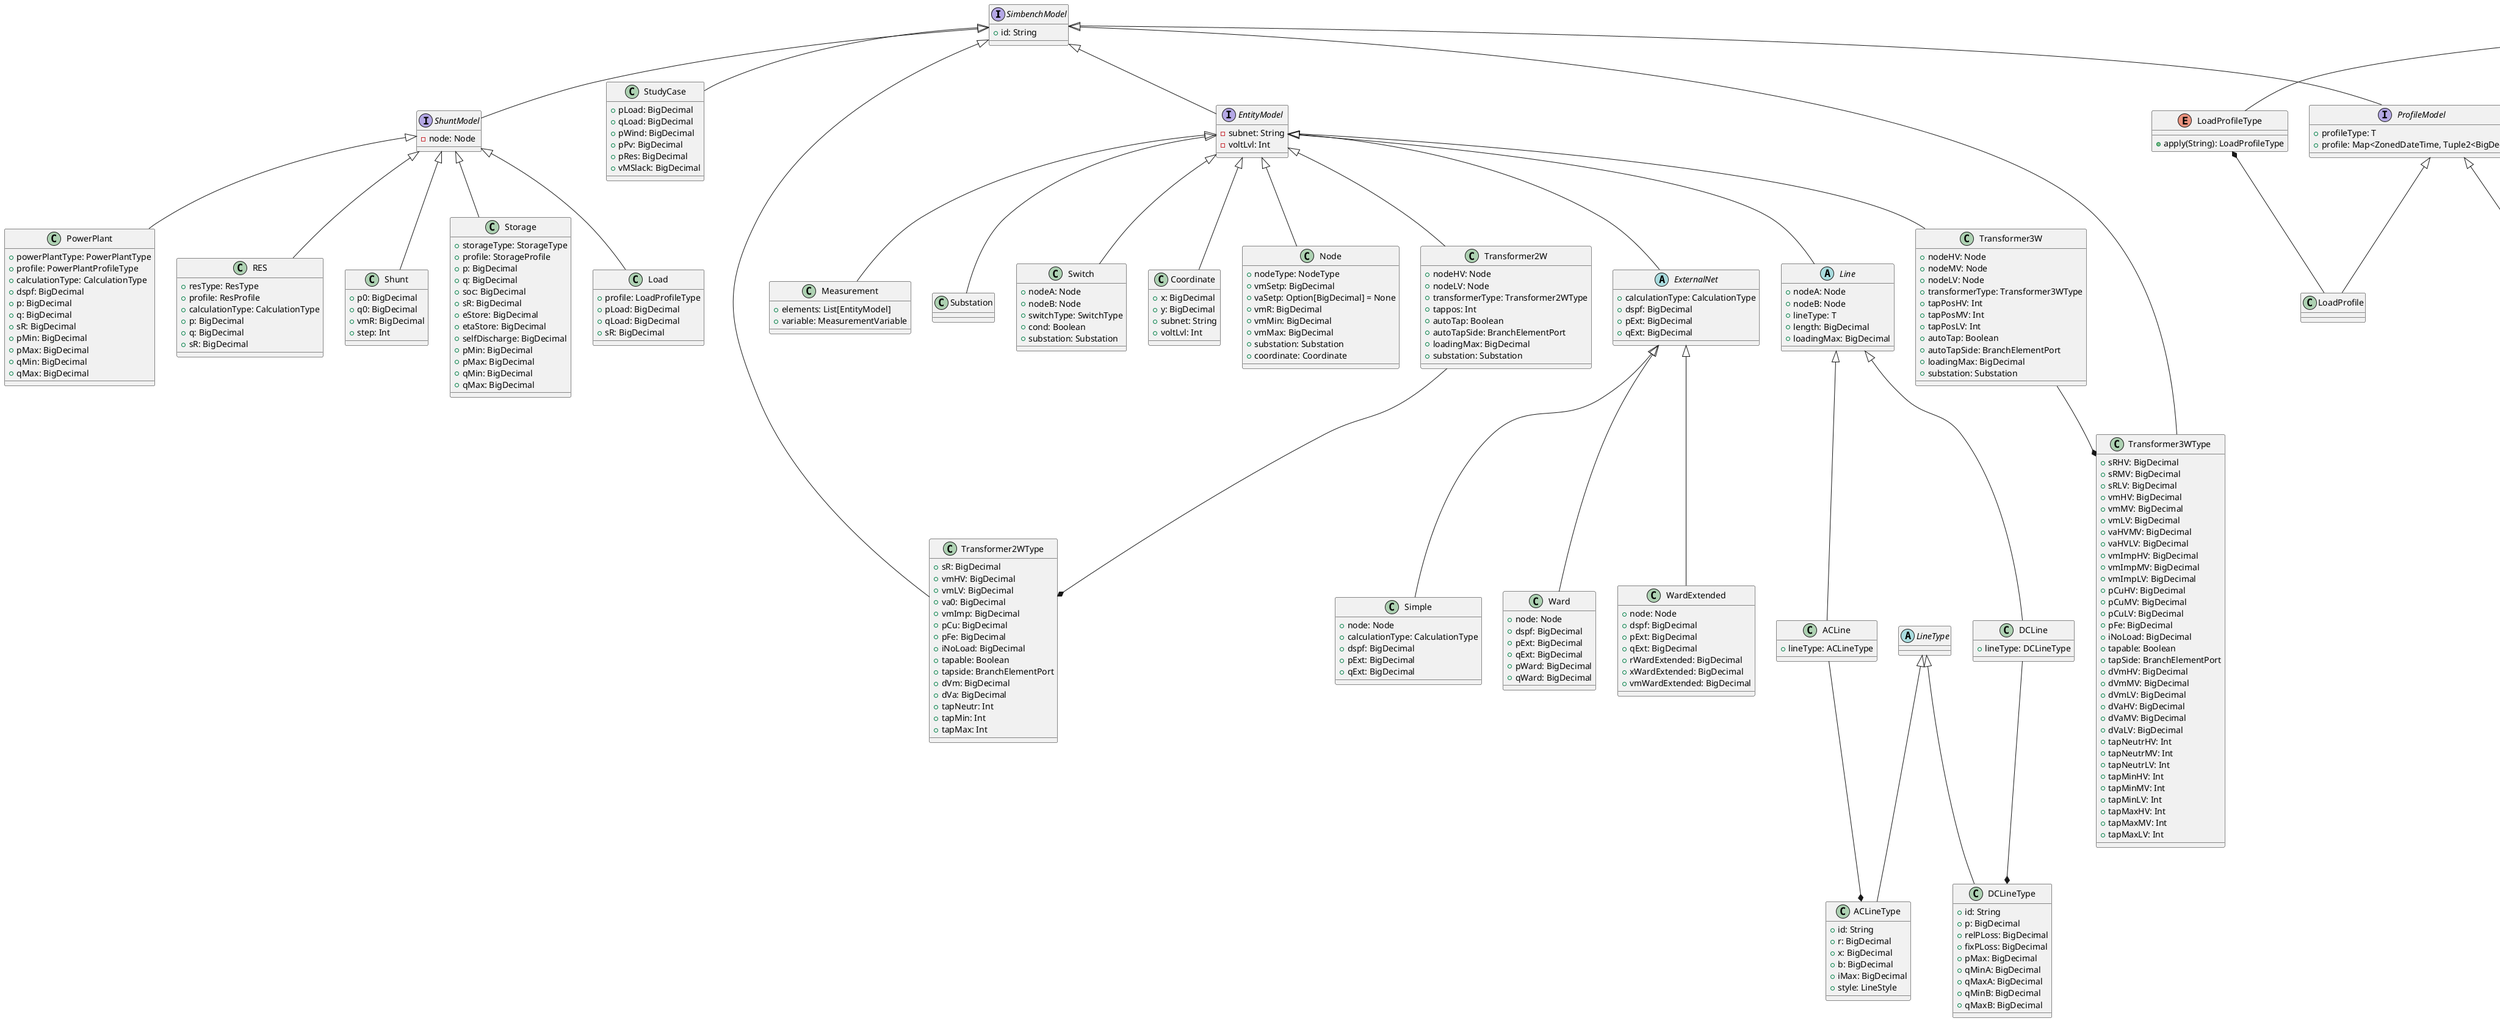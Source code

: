 @startuml

Interface SimbenchModel {
    + id: String
}

Interface EntityModel {
    - subnet: String
    - voltLvl: Int
}
SimbenchModel <|-- EntityModel

Class Coordinate {
    + x: BigDecimal
    + y: BigDecimal
    + subnet: String
    + voltLvl: Int
}
EntityModel <|-- Coordinate

Class Node {
    + nodeType: NodeType
    + vmSetp: BigDecimal
    + vaSetp: Option[BigDecimal] = None
    + vmR: BigDecimal
    + vmMin: BigDecimal
    + vmMax: BigDecimal
    + substation: Substation
    + coordinate: Coordinate
}
EntityModel <|-- Node

Abstract Class ExternalNet{
  + calculationType: CalculationType
  + dspf: BigDecimal
  + pExt: BigDecimal
  + qExt: BigDecimal
}
EntityModel <|-- ExternalNet

Class Simple{
    + node: Node
    + calculationType: CalculationType
    + dspf: BigDecimal
    + pExt: BigDecimal
    + qExt: BigDecimal
}
ExternalNet <|-- Simple

Class Ward {
    + node: Node
    + dspf: BigDecimal
    + pExt: BigDecimal
    + qExt: BigDecimal
    + pWard: BigDecimal
    + qWard: BigDecimal
}
ExternalNet <|-- Ward

Class WardExtended {
    + node: Node
    + dspf: BigDecimal
    + pExt: BigDecimal
    + qExt: BigDecimal
    + rWardExtended: BigDecimal
    + xWardExtended: BigDecimal
    + vmWardExtended: BigDecimal
}
ExternalNet <|-- WardExtended

Abstract Class Line {
  + nodeA: Node
  + nodeB: Node
  + lineType: T
  + length: BigDecimal
  + loadingMax: BigDecimal
}
EntityModel <|-- Line

Class ACLine {
    + lineType: ACLineType
}
Line <|-- ACLine

Class DCLine {
    + lineType: DCLineType
}
Line <|-- DCLine

Class Measurement {
    + elements: List[EntityModel]
    + variable: MeasurementVariable
}
EntityModel <|-- Measurement

Class Substation {
}
EntityModel <|-- Substation

Class Switch {
    + nodeA: Node
    + nodeB: Node
    + switchType: SwitchType
    + cond: Boolean
    + substation: Substation
}
EntityModel <|-- Switch

Class Transformer2W {
    + nodeHV: Node
    + nodeLV: Node
    + transformerType: Transformer2WType
    + tappos: Int
    + autoTap: Boolean
    + autoTapSide: BranchElementPort
    + loadingMax: BigDecimal
    + substation: Substation
}
EntityModel <|-- Transformer2W

Class Transformer3W {
    + nodeHV: Node
    + nodeMV: Node
    + nodeLV: Node
    + transformerType: Transformer3WType
    + tapPosHV: Int
    + tapPosMV: Int
    + tapPosLV: Int
    + autoTap: Boolean
    + autoTapSide: BranchElementPort
    + loadingMax: BigDecimal
    + substation: Substation
}
EntityModel <|-- Transformer3W

Interface ShuntModel {
    - node: Node
}
SimbenchModel <|-- ShuntModel

Class Load {
    + profile: LoadProfileType
    + pLoad: BigDecimal
    + qLoad: BigDecimal
    + sR: BigDecimal
}
ShuntModel <|-- Load

Class PowerPlant {
    + powerPlantType: PowerPlantType
    + profile: PowerPlantProfileType
    + calculationType: CalculationType
    + dspf: BigDecimal
    + p: BigDecimal
    + q: BigDecimal
    + sR: BigDecimal
    + pMin: BigDecimal
    + pMax: BigDecimal
    + qMin: BigDecimal
    + qMax: BigDecimal
}
ShuntModel <|-- PowerPlant

Class RES {
    + resType: ResType
    + profile: ResProfile
    + calculationType: CalculationType
    + p: BigDecimal
    + q: BigDecimal
    + sR: BigDecimal
}
ShuntModel <|-- RES

Class Shunt {
    + p0: BigDecimal
    + q0: BigDecimal
    + vmR: BigDecimal
    + step: Int
}
ShuntModel <|-- Shunt

Class Storage {
    + storageType: StorageType
    + profile: StorageProfile
    + p: BigDecimal
    + q: BigDecimal
    + soc: BigDecimal
    + sR: BigDecimal
    + eStore: BigDecimal
    + etaStore: BigDecimal
    + selfDischarge: BigDecimal
    + pMin: BigDecimal
    + pMax: BigDecimal
    + qMin: BigDecimal
    + qMax: BigDecimal
}
ShuntModel <|-- Storage

Class StudyCase {
    + pLoad: BigDecimal
    + qLoad: BigDecimal
    + pWind: BigDecimal
    + pPv: BigDecimal
    + pRes: BigDecimal
    + vMSlack: BigDecimal
}
SimbenchModel <|-- StudyCase

Abstract Class LineType

Class ACLineType {
    + id: String
    + r: BigDecimal
    + x: BigDecimal
    + b: BigDecimal
    + iMax: BigDecimal
    + style: LineStyle
}
LineType <|-- ACLineType
ACLine --* ACLineType

Class DCLineType {
    + id: String
    + p: BigDecimal
    + relPLoss: BigDecimal
    + fixPLoss: BigDecimal
    + pMax: BigDecimal
    + qMinA: BigDecimal
    + qMaxA: BigDecimal
    + qMinB: BigDecimal
    + qMaxB: BigDecimal
}
LineType <|-- DCLineType
DCLine --* DCLineType

Class Transformer2WType {
    + sR: BigDecimal
    + vmHV: BigDecimal
    + vmLV: BigDecimal
    + va0: BigDecimal
    + vmImp: BigDecimal
    + pCu: BigDecimal
    + pFe: BigDecimal
    + iNoLoad: BigDecimal
    + tapable: Boolean
    + tapside: BranchElementPort
    + dVm: BigDecimal
    + dVa: BigDecimal
    + tapNeutr: Int
    + tapMin: Int
    + tapMax: Int
}
SimbenchModel <|-- Transformer2WType
Transformer2W --* Transformer2WType

Class Transformer3WType {
    + sRHV: BigDecimal
    + sRMV: BigDecimal
    + sRLV: BigDecimal
    + vmHV: BigDecimal
    + vmMV: BigDecimal
    + vmLV: BigDecimal
    + vaHVMV: BigDecimal
    + vaHVLV: BigDecimal
    + vmImpHV: BigDecimal
    + vmImpMV: BigDecimal
    + vmImpLV: BigDecimal
    + pCuHV: BigDecimal
    + pCuMV: BigDecimal
    + pCuLV: BigDecimal
    + pFe: BigDecimal
    + iNoLoad: BigDecimal
    + tapable: Boolean
    + tapSide: BranchElementPort
    + dVmHV: BigDecimal
    + dVmMV: BigDecimal
    + dVmLV: BigDecimal
    + dVaHV: BigDecimal
    + dVaMV: BigDecimal
    + dVaLV: BigDecimal
    + tapNeutrHV: Int
    + tapNeutrMV: Int
    + tapNeutrLV: Int
    + tapMinHV: Int
    + tapMinMV: Int
    + tapMinLV: Int
    + tapMaxHV: Int
    + tapMaxMV: Int
    + tapMaxLV: Int
}
SimbenchModel <|-- Transformer3WType
Transformer3W --* Transformer3WType

Interface ProfileType {
}

Enum LoadProfileType {
    + apply(String): LoadProfileType
}
ProfileType <|-- LoadProfileType

Enum PowerPlantProfileType {
    + apply(String): PowerPlantProfileType
}
ProfileType <|-- PowerPlantProfileType

Enum ResProfileType {
    + apply(String): ResProfileType
}
ProfileType <|-- ResProfileType

Interface StorageProfileType {
}
ProfileType <|-- StorageProfileType

Interface ProfileModel <T extends ProfileType> {
    + profileType: T
    + profile: Map<ZonedDateTime, Tuple2<BigDecimal, BigDecimal>>
}
SimbenchModel <|-- ProfileModel

Class LoadProfile {
}
ProfileModel <|-- LoadProfile
LoadProfileType *-- LoadProfile

Class PowerPlantProfile {
}
ProfileModel <|-- PowerPlantProfile
PowerPlantProfileType *-- PowerPlantProfile

Class ResProfile {
}
ProfileModel <|-- ResProfile
ResProfileType *-- ResProfile

Class StorageProfile {
}
ProfileModel <|-- StorageProfile
StorageProfileType *-- StorageProfile

@enduml